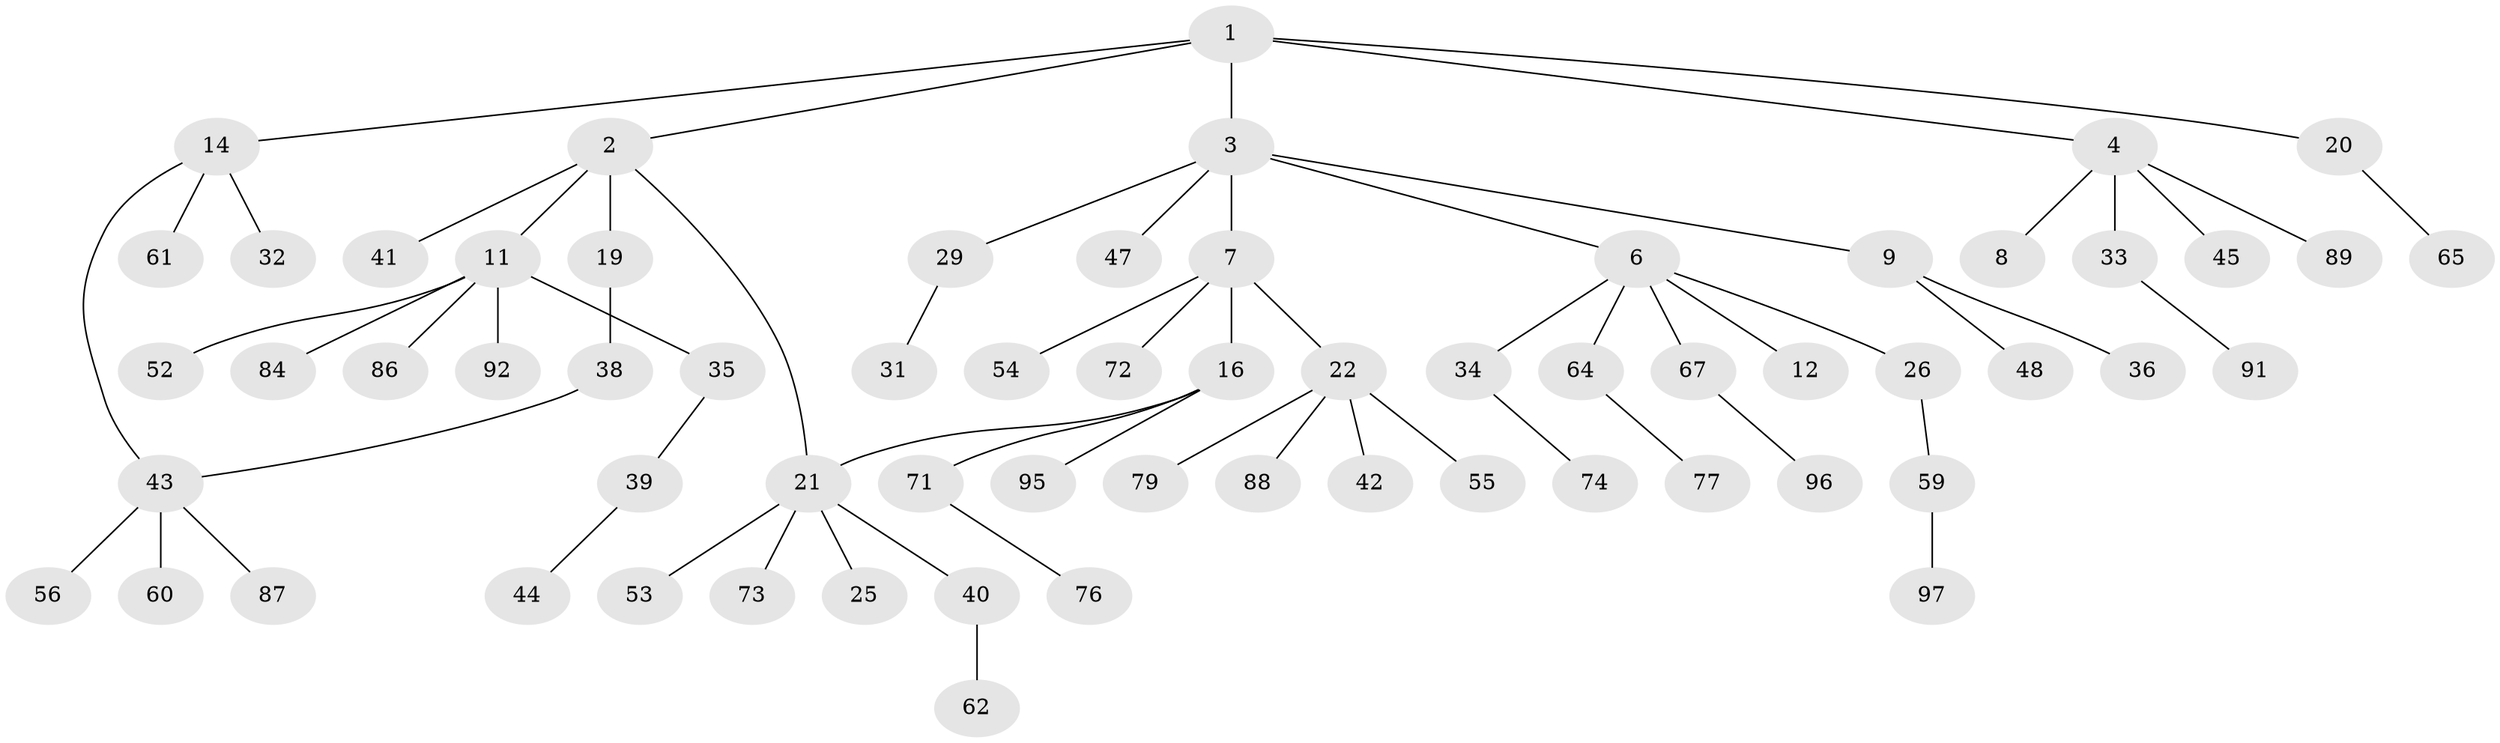 // original degree distribution, {6: 0.030927835051546393, 7: 0.010309278350515464, 5: 0.061855670103092786, 1: 0.4845360824742268, 2: 0.27835051546391754, 3: 0.12371134020618557, 4: 0.010309278350515464}
// Generated by graph-tools (version 1.1) at 2025/41/03/06/25 10:41:25]
// undirected, 64 vertices, 65 edges
graph export_dot {
graph [start="1"]
  node [color=gray90,style=filled];
  1 [super="+57"];
  2 [super="+5"];
  3 [super="+13"];
  4 [super="+82"];
  6 [super="+17"];
  7 [super="+10"];
  8 [super="+63"];
  9 [super="+23"];
  11 [super="+15"];
  12 [super="+27"];
  14 [super="+28"];
  16 [super="+18"];
  19 [super="+37"];
  20;
  21 [super="+24"];
  22 [super="+46"];
  25 [super="+30"];
  26;
  29;
  31;
  32 [super="+51"];
  33 [super="+78"];
  34 [super="+49"];
  35;
  36;
  38 [super="+50"];
  39 [super="+66"];
  40;
  41;
  42;
  43 [super="+93"];
  44 [super="+58"];
  45;
  47 [super="+69"];
  48 [super="+83"];
  52 [super="+85"];
  53 [super="+81"];
  54;
  55;
  56 [super="+80"];
  59 [super="+68"];
  60;
  61;
  62 [super="+75"];
  64 [super="+70"];
  65;
  67 [super="+94"];
  71;
  72;
  73;
  74;
  76;
  77;
  79;
  84 [super="+90"];
  86;
  87;
  88;
  89;
  91;
  92;
  95;
  96;
  97;
  1 -- 2;
  1 -- 3;
  1 -- 4;
  1 -- 14;
  1 -- 20;
  2 -- 11;
  2 -- 19;
  2 -- 21;
  2 -- 41;
  3 -- 6;
  3 -- 7;
  3 -- 9;
  3 -- 29;
  3 -- 47;
  4 -- 8;
  4 -- 33;
  4 -- 45;
  4 -- 89;
  6 -- 12;
  6 -- 26;
  6 -- 34;
  6 -- 67;
  6 -- 64;
  7 -- 16;
  7 -- 22;
  7 -- 72;
  7 -- 54;
  9 -- 48;
  9 -- 36;
  11 -- 35;
  11 -- 52;
  11 -- 86;
  11 -- 84;
  11 -- 92;
  14 -- 32;
  14 -- 61;
  14 -- 43;
  16 -- 21;
  16 -- 71;
  16 -- 95;
  19 -- 38;
  20 -- 65;
  21 -- 40;
  21 -- 53;
  21 -- 73;
  21 -- 25;
  22 -- 42;
  22 -- 55;
  22 -- 88;
  22 -- 79;
  26 -- 59;
  29 -- 31;
  33 -- 91;
  34 -- 74;
  35 -- 39;
  38 -- 43;
  39 -- 44;
  40 -- 62;
  43 -- 56;
  43 -- 60;
  43 -- 87;
  59 -- 97;
  64 -- 77;
  67 -- 96;
  71 -- 76;
}
